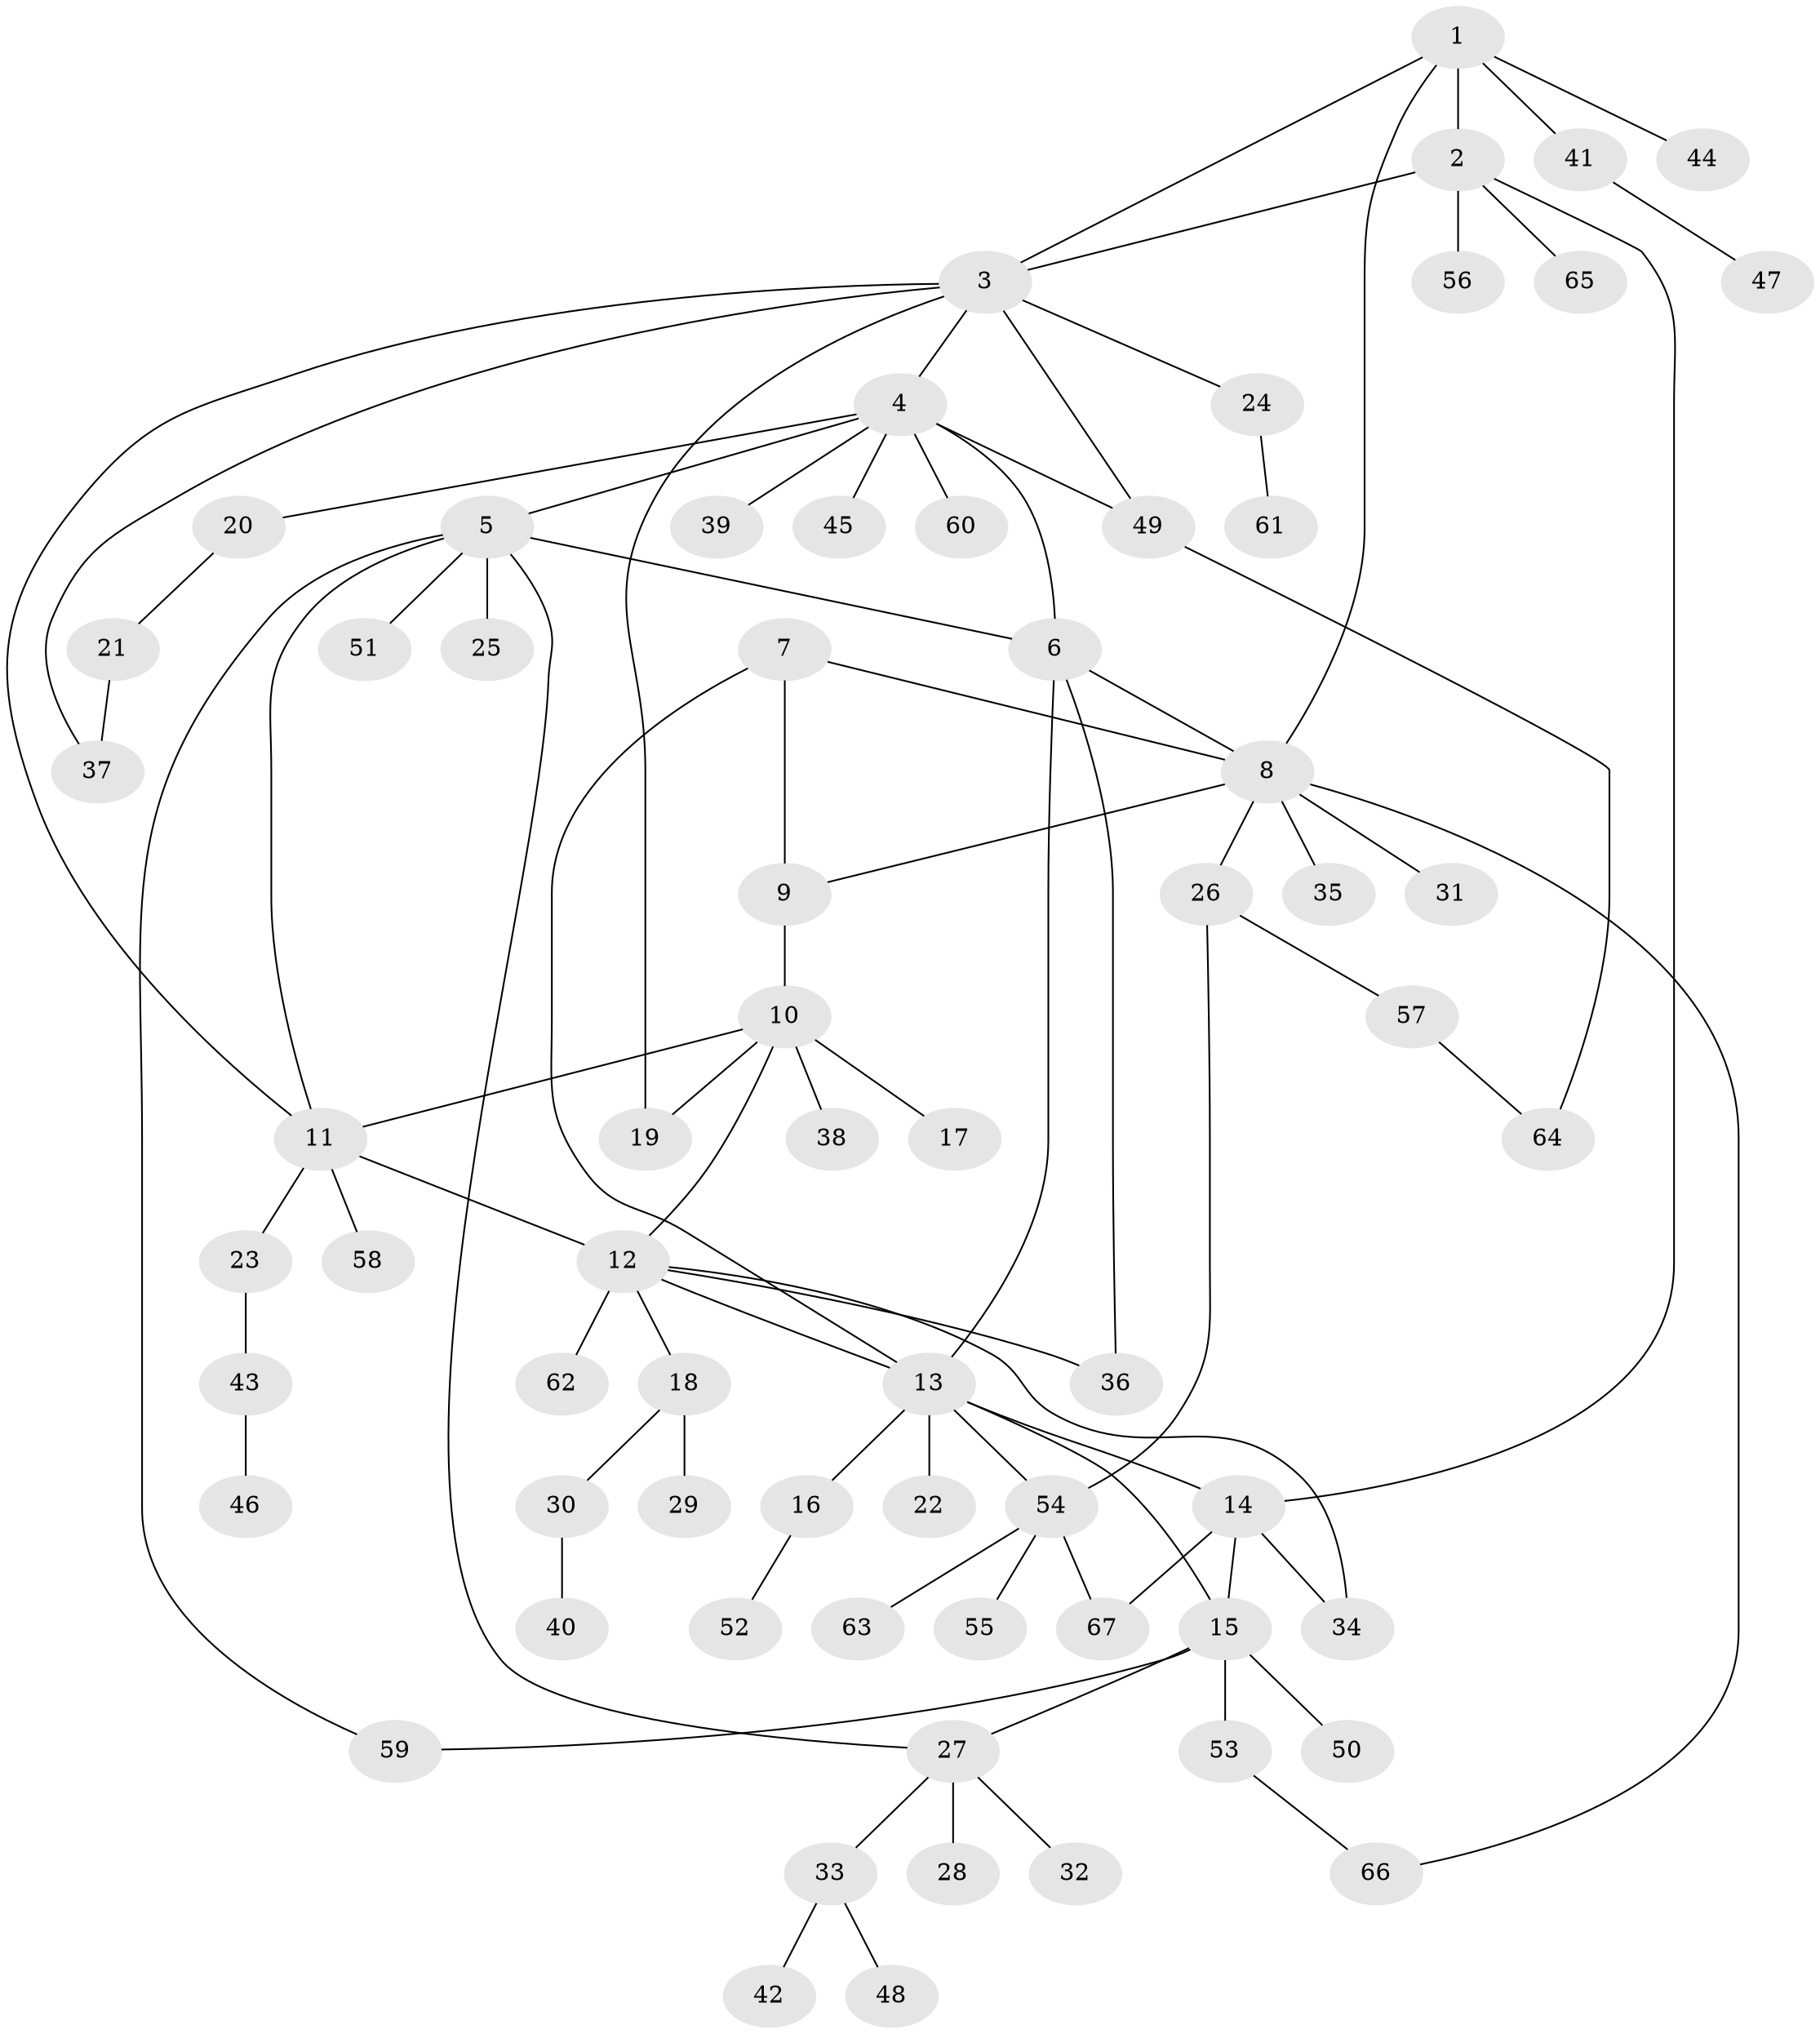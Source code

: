 // Generated by graph-tools (version 1.1) at 2025/55/03/09/25 04:55:41]
// undirected, 67 vertices, 88 edges
graph export_dot {
graph [start="1"]
  node [color=gray90,style=filled];
  1;
  2;
  3;
  4;
  5;
  6;
  7;
  8;
  9;
  10;
  11;
  12;
  13;
  14;
  15;
  16;
  17;
  18;
  19;
  20;
  21;
  22;
  23;
  24;
  25;
  26;
  27;
  28;
  29;
  30;
  31;
  32;
  33;
  34;
  35;
  36;
  37;
  38;
  39;
  40;
  41;
  42;
  43;
  44;
  45;
  46;
  47;
  48;
  49;
  50;
  51;
  52;
  53;
  54;
  55;
  56;
  57;
  58;
  59;
  60;
  61;
  62;
  63;
  64;
  65;
  66;
  67;
  1 -- 2;
  1 -- 3;
  1 -- 8;
  1 -- 41;
  1 -- 44;
  2 -- 3;
  2 -- 14;
  2 -- 56;
  2 -- 65;
  3 -- 4;
  3 -- 11;
  3 -- 19;
  3 -- 24;
  3 -- 37;
  3 -- 49;
  4 -- 5;
  4 -- 6;
  4 -- 20;
  4 -- 39;
  4 -- 45;
  4 -- 49;
  4 -- 60;
  5 -- 6;
  5 -- 11;
  5 -- 25;
  5 -- 27;
  5 -- 51;
  5 -- 59;
  6 -- 8;
  6 -- 13;
  6 -- 36;
  7 -- 8;
  7 -- 9;
  7 -- 13;
  8 -- 9;
  8 -- 26;
  8 -- 31;
  8 -- 35;
  8 -- 66;
  9 -- 10;
  10 -- 11;
  10 -- 12;
  10 -- 17;
  10 -- 19;
  10 -- 38;
  11 -- 12;
  11 -- 23;
  11 -- 58;
  12 -- 13;
  12 -- 18;
  12 -- 34;
  12 -- 36;
  12 -- 62;
  13 -- 14;
  13 -- 15;
  13 -- 16;
  13 -- 22;
  13 -- 54;
  14 -- 15;
  14 -- 34;
  14 -- 67;
  15 -- 27;
  15 -- 50;
  15 -- 53;
  15 -- 59;
  16 -- 52;
  18 -- 29;
  18 -- 30;
  20 -- 21;
  21 -- 37;
  23 -- 43;
  24 -- 61;
  26 -- 54;
  26 -- 57;
  27 -- 28;
  27 -- 32;
  27 -- 33;
  30 -- 40;
  33 -- 42;
  33 -- 48;
  41 -- 47;
  43 -- 46;
  49 -- 64;
  53 -- 66;
  54 -- 55;
  54 -- 63;
  54 -- 67;
  57 -- 64;
}
